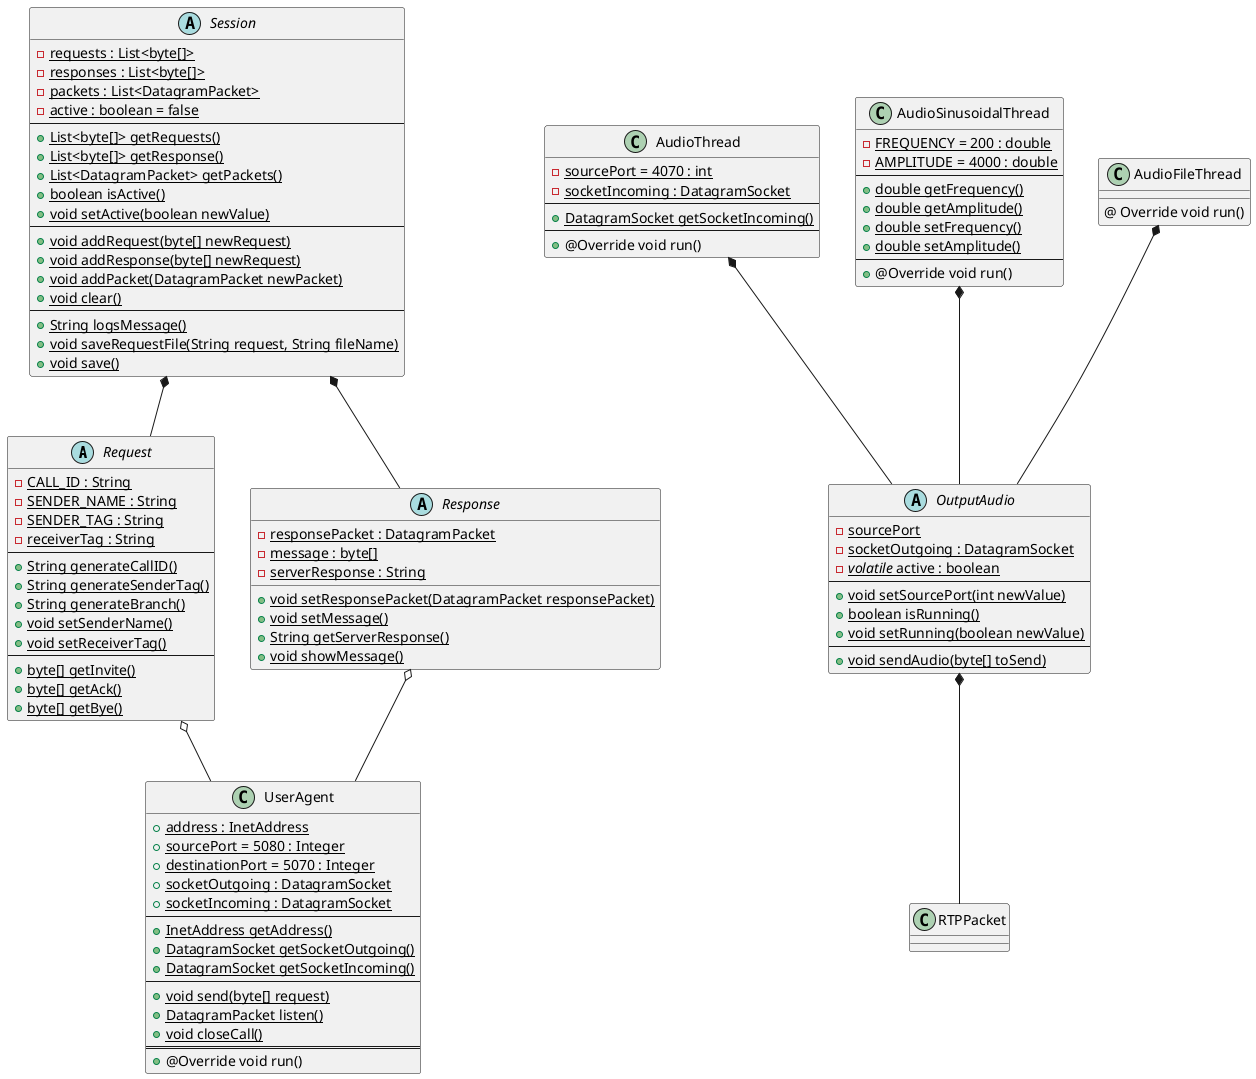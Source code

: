 @startuml

abstract class Request {
    - {static} CALL_ID : String
    - {static} SENDER_NAME : String
    - {static} SENDER_TAG : String
    - {static} receiverTag : String
    --
    + {static} String generateCallID()
    + {static} String generateSenderTag()
    + {static} String generateBranch()
    + {static} void setSenderName()
    + {static} void setReceiverTag()
    --
    + {static} byte[] getInvite()
    + {static} byte[] getAck()
    + {static} byte[] getBye()
}

abstract class Response {
    - {static} responsePacket : DatagramPacket
    - {static} message : byte[]
    - {static} serverResponse : String
    + {static} void setResponsePacket(DatagramPacket responsePacket)
    + {static} void setMessage()
    + {static} String getServerResponse()
    + {static} void showMessage()
}

class UserAgent{
    + {static} address : InetAddress
    + {static} sourcePort = 5080 : Integer
    + {static} destinationPort = 5070 : Integer
    + {static} socketOutgoing : DatagramSocket
    + {static} socketIncoming : DatagramSocket
    --
    + {static} InetAddress getAddress()
    + {static} DatagramSocket getSocketOutgoing()
    + {static} DatagramSocket getSocketIncoming()
    --
    + {static} void send(byte[] request)
    + {static} DatagramPacket listen()
    + {static} void closeCall()
    ==
    + @Override void run()
}

abstract class Session{
    - {static} requests : List<byte[]>
    - {static} responses : List<byte[]>
    - {static} packets : List<DatagramPacket>
    - {static} active : boolean = false
    --
    + {static} List<byte[]> getRequests()
    + {static} List<byte[]> getResponse()
    + {static} List<DatagramPacket> getPackets()
    + {static} boolean isActive()
    + {static} void setActive(boolean newValue)
    --
    + {static} void addRequest(byte[] newRequest)
    + {static} void addResponse(byte[] newRequest)
    + {static} void addPacket(DatagramPacket newPacket)
    + {static} void clear()
    --
    + {static} String logsMessage()
    + {static} void saveRequestFile(String request, String fileName)
    + {static} void save()
}

Session *-- Request
Session *-- Response
Request o-- UserAgent
Response o-- UserAgent

abstract class OutputAudio{
    - {static} sourcePort
    - {static} socketOutgoing : DatagramSocket
    - {static} <i>volatile</i> active : boolean
    --
    + {static} void setSourcePort(int newValue)
    + {static} boolean isRunning()
    + {static} void setRunning(boolean newValue)
    --
    + {static} void sendAudio(byte[] toSend)
}

class AudioThread{
    - {static} sourcePort = 4070 : int
    - {static} socketIncoming : DatagramSocket
    --
    + {static} DatagramSocket getSocketIncoming()
    --
    + @Override void run()
}

class AudioSinusoidalThread{
    - {static} FREQUENCY = 200 : double
    - {static} AMPLITUDE = 4000 : double
    --
    + {static} double getFrequency()
    + {static} double getAmplitude()
    + {static} double setFrequency()
    + {static} double setAmplitude()
    --
    + @Override void run()
}

class AudioFileThread{
    @ Override void run()
}

class RTPPacket{
}

AudioThread *-- OutputAudio
AudioSinusoidalThread *-- OutputAudio
AudioFileThread *-- OutputAudio
OutputAudio *-- RTPPacket

@enduml